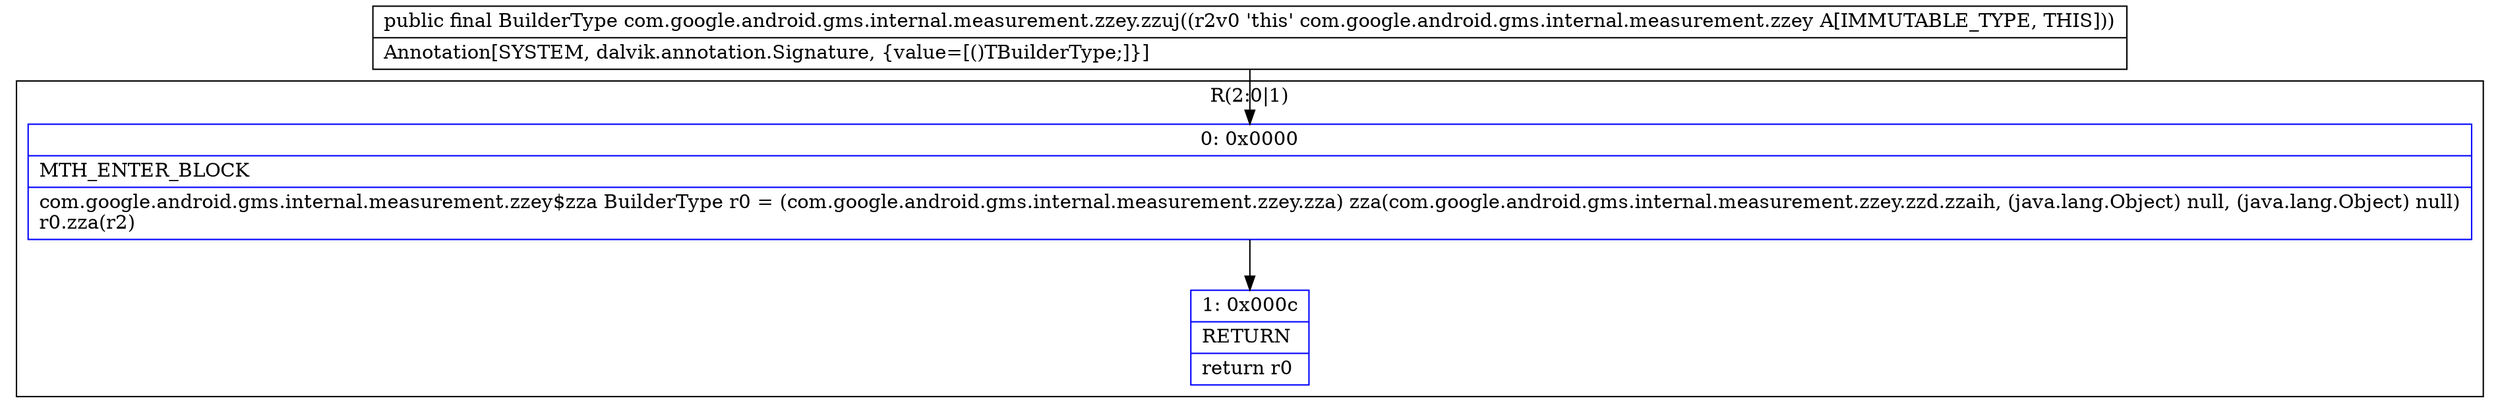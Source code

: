 digraph "CFG forcom.google.android.gms.internal.measurement.zzey.zzuj()Lcom\/google\/android\/gms\/internal\/measurement\/zzey$zza;" {
subgraph cluster_Region_878009960 {
label = "R(2:0|1)";
node [shape=record,color=blue];
Node_0 [shape=record,label="{0\:\ 0x0000|MTH_ENTER_BLOCK\l|com.google.android.gms.internal.measurement.zzey$zza BuilderType r0 = (com.google.android.gms.internal.measurement.zzey.zza) zza(com.google.android.gms.internal.measurement.zzey.zzd.zzaih, (java.lang.Object) null, (java.lang.Object) null)\lr0.zza(r2)\l}"];
Node_1 [shape=record,label="{1\:\ 0x000c|RETURN\l|return r0\l}"];
}
MethodNode[shape=record,label="{public final BuilderType com.google.android.gms.internal.measurement.zzey.zzuj((r2v0 'this' com.google.android.gms.internal.measurement.zzey A[IMMUTABLE_TYPE, THIS]))  | Annotation[SYSTEM, dalvik.annotation.Signature, \{value=[()TBuilderType;]\}]\l}"];
MethodNode -> Node_0;
Node_0 -> Node_1;
}

